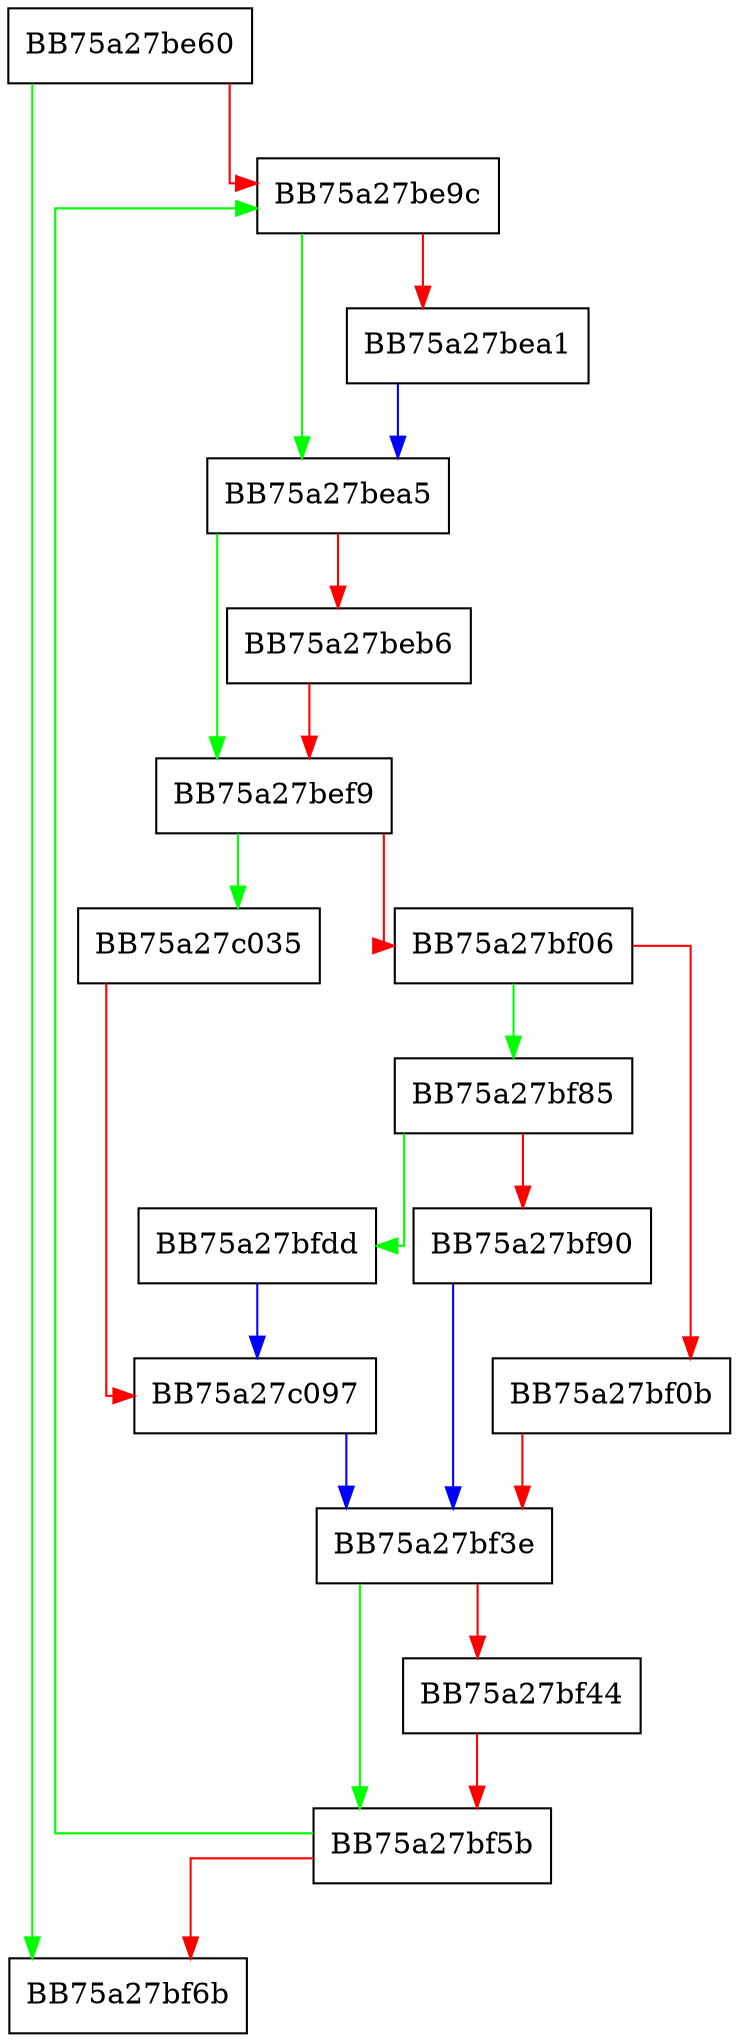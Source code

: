 digraph codeTriggerProgram {
  node [shape="box"];
  graph [splines=ortho];
  BB75a27be60 -> BB75a27bf6b [color="green"];
  BB75a27be60 -> BB75a27be9c [color="red"];
  BB75a27be9c -> BB75a27bea5 [color="green"];
  BB75a27be9c -> BB75a27bea1 [color="red"];
  BB75a27bea1 -> BB75a27bea5 [color="blue"];
  BB75a27bea5 -> BB75a27bef9 [color="green"];
  BB75a27bea5 -> BB75a27beb6 [color="red"];
  BB75a27beb6 -> BB75a27bef9 [color="red"];
  BB75a27bef9 -> BB75a27c035 [color="green"];
  BB75a27bef9 -> BB75a27bf06 [color="red"];
  BB75a27bf06 -> BB75a27bf85 [color="green"];
  BB75a27bf06 -> BB75a27bf0b [color="red"];
  BB75a27bf0b -> BB75a27bf3e [color="red"];
  BB75a27bf3e -> BB75a27bf5b [color="green"];
  BB75a27bf3e -> BB75a27bf44 [color="red"];
  BB75a27bf44 -> BB75a27bf5b [color="red"];
  BB75a27bf5b -> BB75a27be9c [color="green"];
  BB75a27bf5b -> BB75a27bf6b [color="red"];
  BB75a27bf85 -> BB75a27bfdd [color="green"];
  BB75a27bf85 -> BB75a27bf90 [color="red"];
  BB75a27bf90 -> BB75a27bf3e [color="blue"];
  BB75a27bfdd -> BB75a27c097 [color="blue"];
  BB75a27c035 -> BB75a27c097 [color="red"];
  BB75a27c097 -> BB75a27bf3e [color="blue"];
}